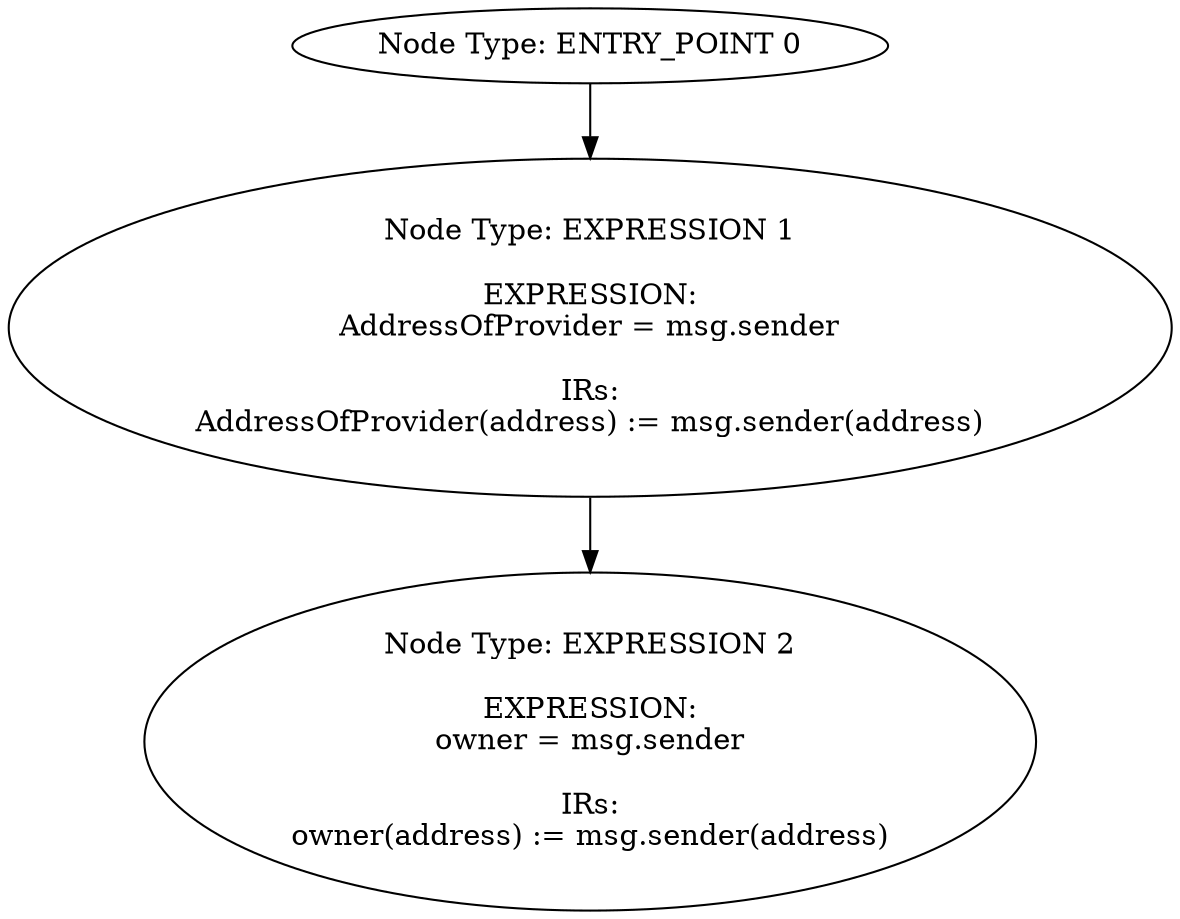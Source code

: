 digraph{
0[label="Node Type: ENTRY_POINT 0
"];
0->1;
1[label="Node Type: EXPRESSION 1

EXPRESSION:
AddressOfProvider = msg.sender

IRs:
AddressOfProvider(address) := msg.sender(address)"];
1->2;
2[label="Node Type: EXPRESSION 2

EXPRESSION:
owner = msg.sender

IRs:
owner(address) := msg.sender(address)"];
}
